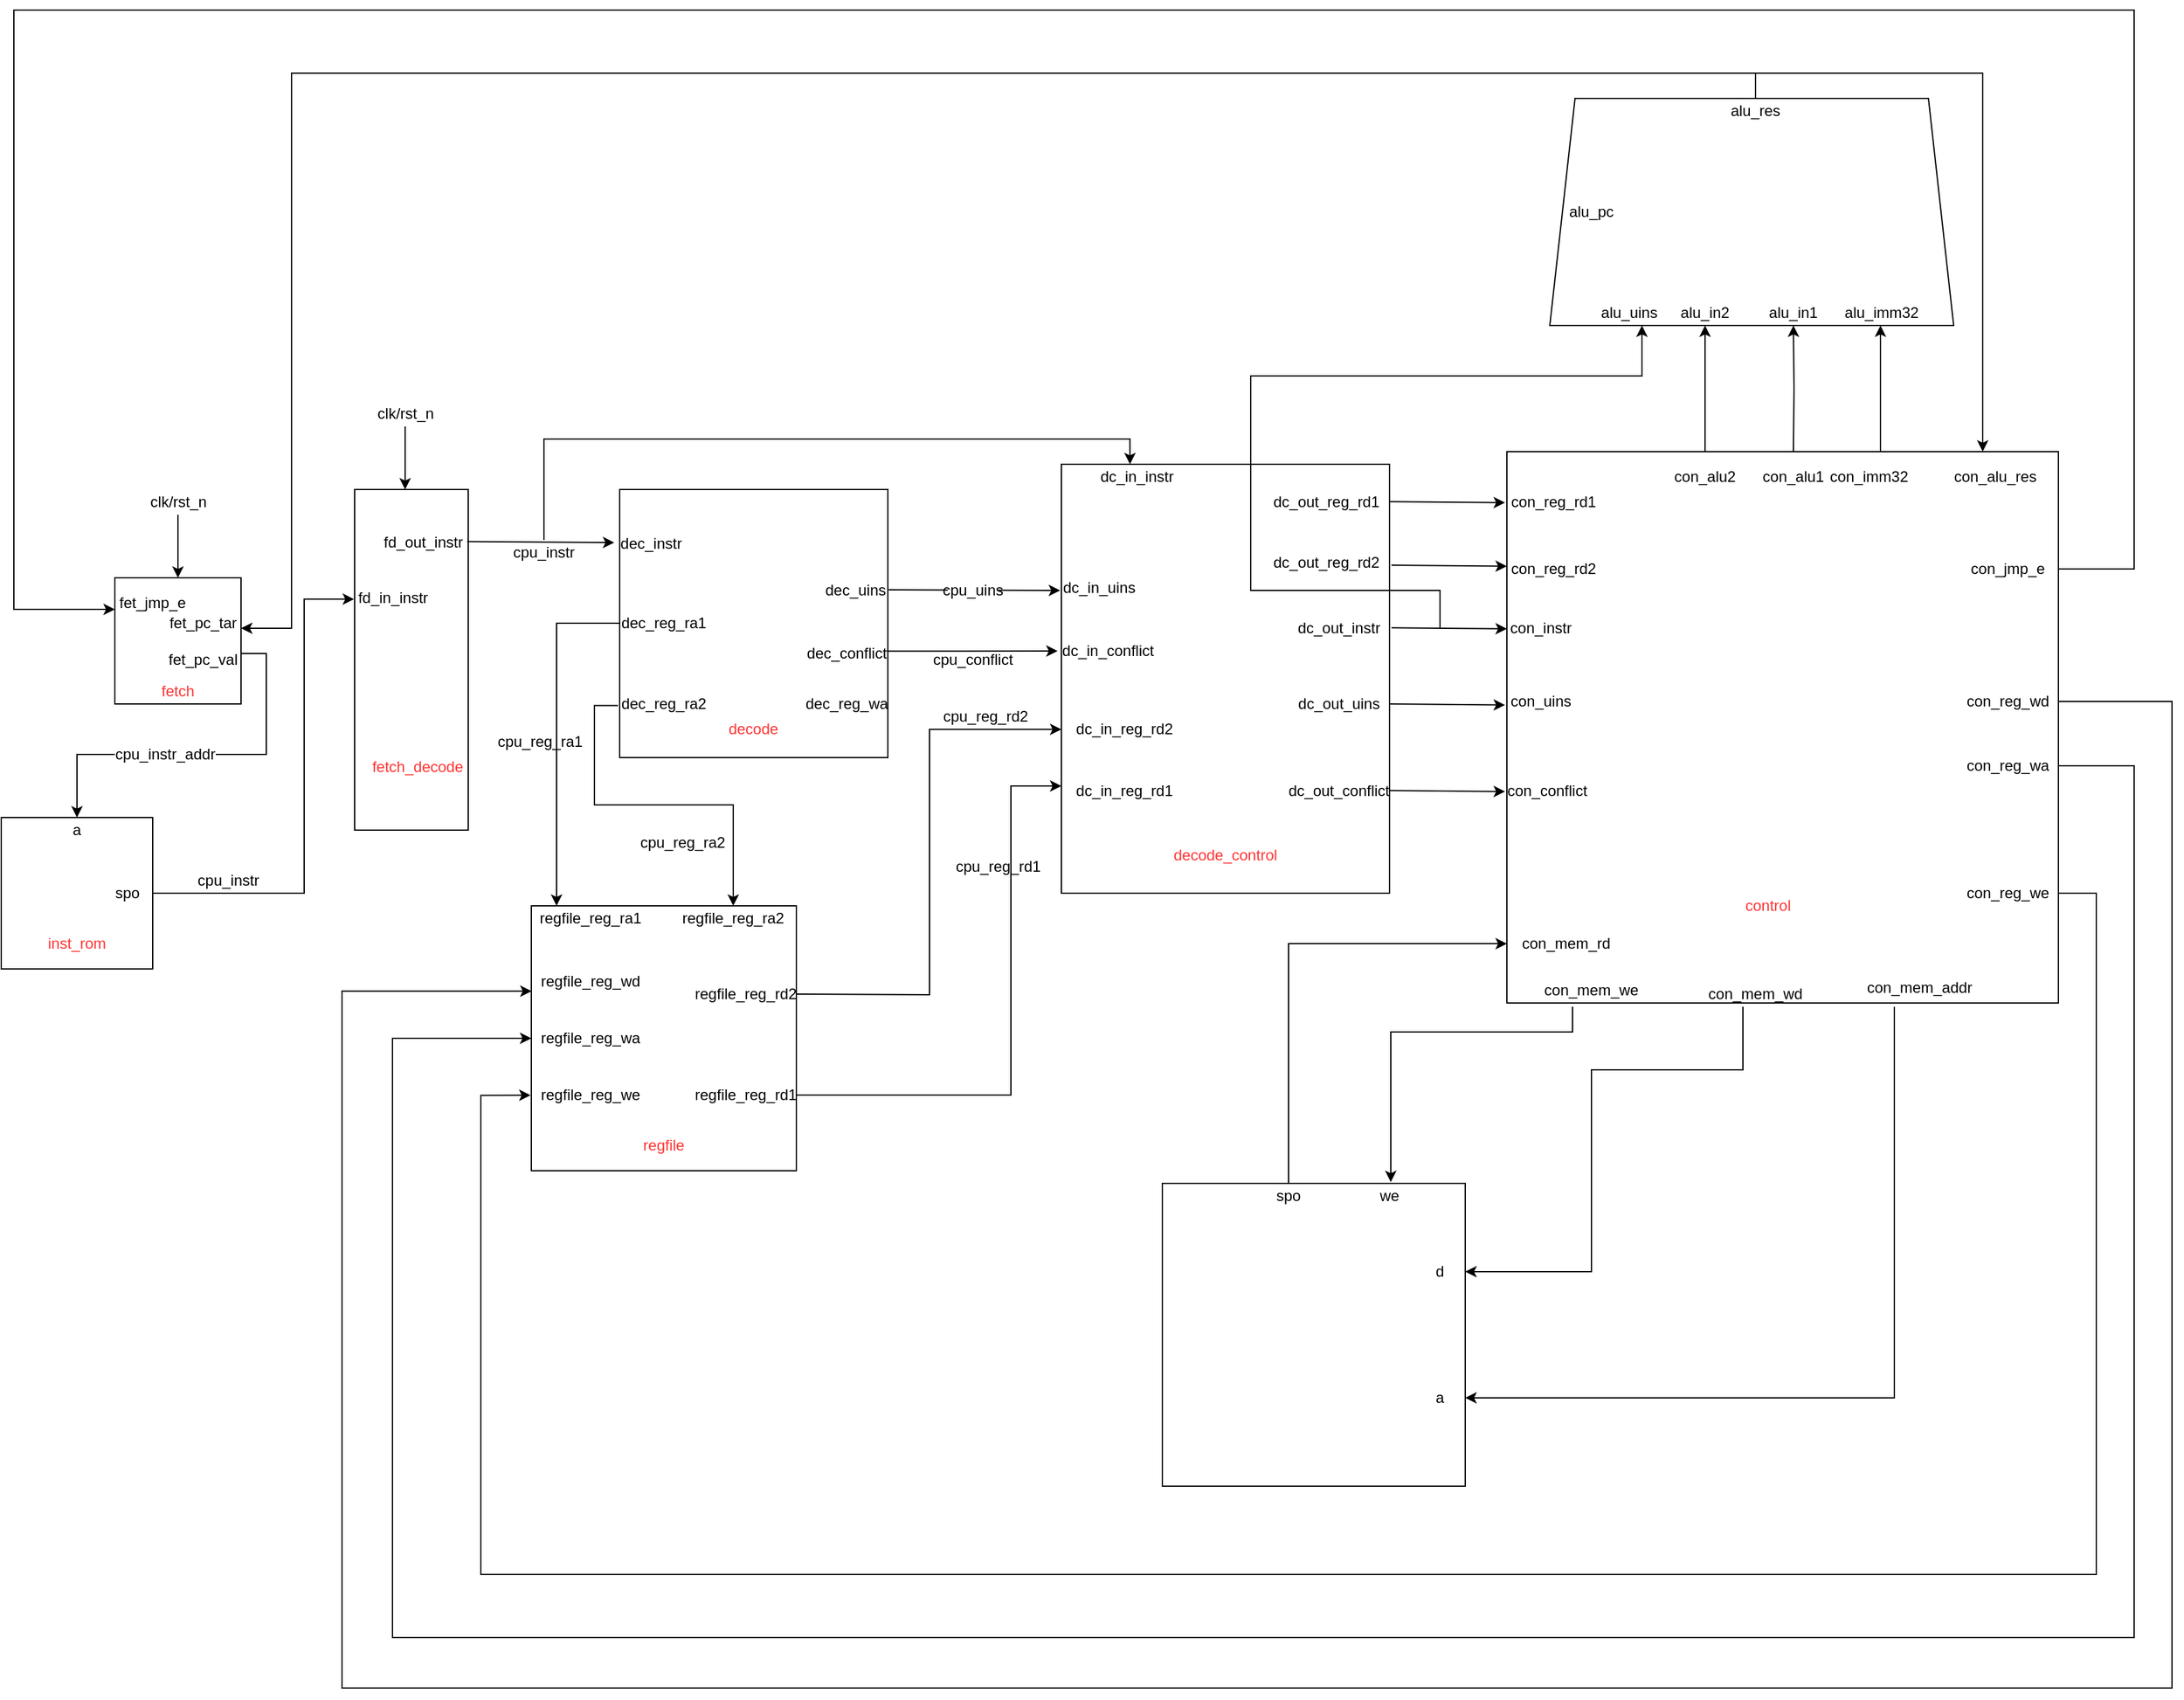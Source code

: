 <mxfile version="15.0.4" type="github">
  <diagram id="tooN1c1qDwqxYIr9J-vJ" name="Page-1">
    <mxGraphModel dx="1445" dy="1798" grid="1" gridSize="10" guides="1" tooltips="1" connect="1" arrows="1" fold="1" page="1" pageScale="1" pageWidth="827" pageHeight="1169" math="0" shadow="0">
      <root>
        <mxCell id="0" />
        <mxCell id="1" parent="0" />
        <mxCell id="MbVRnHVSaUQfbClzgoed-588" value="" style="shape=trapezoid;perimeter=trapezoidPerimeter;whiteSpace=wrap;html=1;fixedSize=1;fillColor=#FFFFFF;" vertex="1" parent="1">
          <mxGeometry x="1397" y="-300" width="320" height="180" as="geometry" />
        </mxCell>
        <mxCell id="MbVRnHVSaUQfbClzgoed-1" value="" style="whiteSpace=wrap;html=1;aspect=fixed;" vertex="1" parent="1">
          <mxGeometry x="260" y="80" width="100" height="100" as="geometry" />
        </mxCell>
        <mxCell id="MbVRnHVSaUQfbClzgoed-458" style="edgeStyle=orthogonalEdgeStyle;rounded=0;orthogonalLoop=1;jettySize=auto;html=1;entryX=0.5;entryY=0;entryDx=0;entryDy=0;" edge="1" parent="1" target="MbVRnHVSaUQfbClzgoed-446">
          <mxGeometry relative="1" as="geometry">
            <mxPoint x="360" y="140" as="sourcePoint" />
            <Array as="points">
              <mxPoint x="360" y="140" />
              <mxPoint x="380" y="140" />
              <mxPoint x="380" y="220" />
              <mxPoint x="230" y="220" />
            </Array>
          </mxGeometry>
        </mxCell>
        <mxCell id="MbVRnHVSaUQfbClzgoed-437" value="fet_pc_val" style="text;html=1;strokeColor=none;fillColor=none;align=center;verticalAlign=middle;whiteSpace=wrap;rounded=0;" vertex="1" parent="1">
          <mxGeometry x="310" y="135" width="40" height="20" as="geometry" />
        </mxCell>
        <mxCell id="MbVRnHVSaUQfbClzgoed-438" value="" style="endArrow=classic;html=1;entryX=0.5;entryY=0;entryDx=0;entryDy=0;" edge="1" parent="1" source="MbVRnHVSaUQfbClzgoed-439" target="MbVRnHVSaUQfbClzgoed-1">
          <mxGeometry width="50" height="50" relative="1" as="geometry">
            <mxPoint x="325" y="40" as="sourcePoint" />
            <mxPoint x="350" y="20" as="targetPoint" />
          </mxGeometry>
        </mxCell>
        <mxCell id="MbVRnHVSaUQfbClzgoed-439" value="clk/rst_n" style="text;html=1;align=center;verticalAlign=middle;resizable=0;points=[];autosize=1;strokeColor=none;" vertex="1" parent="1">
          <mxGeometry x="280" y="10" width="60" height="20" as="geometry" />
        </mxCell>
        <mxCell id="MbVRnHVSaUQfbClzgoed-440" value="&lt;font color=&quot;#ff3333&quot;&gt;fetch&lt;/font&gt;" style="text;html=1;strokeColor=none;fillColor=none;align=center;verticalAlign=middle;whiteSpace=wrap;rounded=0;" vertex="1" parent="1">
          <mxGeometry x="290" y="160" width="40" height="20" as="geometry" />
        </mxCell>
        <mxCell id="MbVRnHVSaUQfbClzgoed-442" value="" style="rounded=0;whiteSpace=wrap;html=1;" vertex="1" parent="1">
          <mxGeometry x="450" y="10" width="90" height="270" as="geometry" />
        </mxCell>
        <mxCell id="MbVRnHVSaUQfbClzgoed-443" value="&lt;span style=&quot;color: rgb(255 , 51 , 51)&quot;&gt;fetch_decode&lt;/span&gt;" style="text;html=1;strokeColor=none;fillColor=none;align=center;verticalAlign=middle;whiteSpace=wrap;rounded=0;" vertex="1" parent="1">
          <mxGeometry x="480" y="220" width="40" height="20" as="geometry" />
        </mxCell>
        <mxCell id="MbVRnHVSaUQfbClzgoed-444" value="fd_in_instr" style="text;html=1;strokeColor=none;fillColor=none;align=center;verticalAlign=middle;whiteSpace=wrap;rounded=0;" vertex="1" parent="1">
          <mxGeometry x="456" y="86" width="49" height="20" as="geometry" />
        </mxCell>
        <mxCell id="MbVRnHVSaUQfbClzgoed-446" value="" style="whiteSpace=wrap;html=1;aspect=fixed;" vertex="1" parent="1">
          <mxGeometry x="170" y="270" width="120" height="120" as="geometry" />
        </mxCell>
        <mxCell id="MbVRnHVSaUQfbClzgoed-448" value="&lt;span style=&quot;color: rgb(255 , 51 , 51)&quot;&gt;inst_rom&lt;/span&gt;" style="text;html=1;strokeColor=none;fillColor=none;align=center;verticalAlign=middle;whiteSpace=wrap;rounded=0;" vertex="1" parent="1">
          <mxGeometry x="210" y="360" width="40" height="20" as="geometry" />
        </mxCell>
        <mxCell id="MbVRnHVSaUQfbClzgoed-449" value="&lt;span style=&quot;background-color: rgb(255 , 255 , 255)&quot;&gt;cpu_instr&lt;/span&gt;" style="text;html=1;strokeColor=none;fillColor=none;align=center;verticalAlign=middle;whiteSpace=wrap;rounded=0;" vertex="1" parent="1">
          <mxGeometry x="330" y="310" width="40" height="20" as="geometry" />
        </mxCell>
        <mxCell id="MbVRnHVSaUQfbClzgoed-450" value="" style="endArrow=classic;html=1;entryX=0.5;entryY=0;entryDx=0;entryDy=0;" edge="1" parent="1" source="MbVRnHVSaUQfbClzgoed-451">
          <mxGeometry width="50" height="50" relative="1" as="geometry">
            <mxPoint x="505" y="-30" as="sourcePoint" />
            <mxPoint x="490" y="10" as="targetPoint" />
          </mxGeometry>
        </mxCell>
        <mxCell id="MbVRnHVSaUQfbClzgoed-451" value="clk/rst_n" style="text;html=1;align=center;verticalAlign=middle;resizable=0;points=[];autosize=1;strokeColor=none;" vertex="1" parent="1">
          <mxGeometry x="460" y="-60" width="60" height="20" as="geometry" />
        </mxCell>
        <mxCell id="MbVRnHVSaUQfbClzgoed-454" value="fd_out_instr" style="text;html=1;strokeColor=none;fillColor=none;align=center;verticalAlign=middle;whiteSpace=wrap;rounded=0;" vertex="1" parent="1">
          <mxGeometry x="489" y="40" width="31" height="23" as="geometry" />
        </mxCell>
        <mxCell id="MbVRnHVSaUQfbClzgoed-501" style="edgeStyle=orthogonalEdgeStyle;rounded=0;orthogonalLoop=1;jettySize=auto;html=1;exitX=1;exitY=0.5;exitDx=0;exitDy=0;entryX=-0.005;entryY=0.322;entryDx=0;entryDy=0;entryPerimeter=0;" edge="1" parent="1" source="MbVRnHVSaUQfbClzgoed-459" target="MbVRnHVSaUQfbClzgoed-442">
          <mxGeometry relative="1" as="geometry">
            <Array as="points">
              <mxPoint x="410" y="330" />
              <mxPoint x="410" y="97" />
            </Array>
          </mxGeometry>
        </mxCell>
        <mxCell id="MbVRnHVSaUQfbClzgoed-459" value="spo" style="text;html=1;strokeColor=none;fillColor=none;align=center;verticalAlign=middle;whiteSpace=wrap;rounded=0;" vertex="1" parent="1">
          <mxGeometry x="250" y="320" width="40" height="20" as="geometry" />
        </mxCell>
        <mxCell id="MbVRnHVSaUQfbClzgoed-460" value="a" style="text;html=1;strokeColor=none;fillColor=none;align=center;verticalAlign=middle;whiteSpace=wrap;rounded=0;" vertex="1" parent="1">
          <mxGeometry x="210" y="270" width="40" height="20" as="geometry" />
        </mxCell>
        <mxCell id="MbVRnHVSaUQfbClzgoed-461" value="&lt;span style=&quot;background-color: rgb(255 , 255 , 255)&quot;&gt;cpu_instr_addr&lt;/span&gt;" style="text;html=1;strokeColor=none;fillColor=none;align=center;verticalAlign=middle;whiteSpace=wrap;rounded=0;" vertex="1" parent="1">
          <mxGeometry x="280" y="210" width="40" height="20" as="geometry" />
        </mxCell>
        <mxCell id="MbVRnHVSaUQfbClzgoed-463" value="" style="whiteSpace=wrap;html=1;aspect=fixed;" vertex="1" parent="1">
          <mxGeometry x="660" y="10" width="212.5" height="212.5" as="geometry" />
        </mxCell>
        <mxCell id="MbVRnHVSaUQfbClzgoed-464" value="&lt;font color=&quot;#ff3333&quot;&gt;decode&lt;/font&gt;" style="text;html=1;strokeColor=none;fillColor=none;align=center;verticalAlign=middle;whiteSpace=wrap;rounded=0;" vertex="1" parent="1">
          <mxGeometry x="746.25" y="190" width="40" height="20" as="geometry" />
        </mxCell>
        <mxCell id="MbVRnHVSaUQfbClzgoed-465" value="dec_instr" style="text;html=1;strokeColor=none;fillColor=none;align=center;verticalAlign=middle;whiteSpace=wrap;rounded=0;" vertex="1" parent="1">
          <mxGeometry x="670" y="43" width="30" height="20" as="geometry" />
        </mxCell>
        <mxCell id="MbVRnHVSaUQfbClzgoed-466" value="dec_reg_wa" style="text;html=1;strokeColor=none;fillColor=none;align=center;verticalAlign=middle;whiteSpace=wrap;rounded=0;" vertex="1" parent="1">
          <mxGeometry x="820" y="170" width="40" height="20" as="geometry" />
        </mxCell>
        <mxCell id="MbVRnHVSaUQfbClzgoed-510" style="edgeStyle=orthogonalEdgeStyle;rounded=0;orthogonalLoop=1;jettySize=auto;html=1;" edge="1" parent="1">
          <mxGeometry relative="1" as="geometry">
            <mxPoint x="660" y="116" as="sourcePoint" />
            <mxPoint x="610" y="340" as="targetPoint" />
            <Array as="points">
              <mxPoint x="610" y="116" />
              <mxPoint x="610" y="340" />
            </Array>
          </mxGeometry>
        </mxCell>
        <mxCell id="MbVRnHVSaUQfbClzgoed-467" value="dec_reg_ra1" style="text;html=1;strokeColor=none;fillColor=none;align=center;verticalAlign=middle;whiteSpace=wrap;rounded=0;" vertex="1" parent="1">
          <mxGeometry x="675" y="106" width="40" height="20" as="geometry" />
        </mxCell>
        <mxCell id="MbVRnHVSaUQfbClzgoed-511" style="edgeStyle=orthogonalEdgeStyle;rounded=0;orthogonalLoop=1;jettySize=auto;html=1;entryX=0.5;entryY=0;entryDx=0;entryDy=0;exitX=-0.006;exitY=0.806;exitDx=0;exitDy=0;exitPerimeter=0;" edge="1" parent="1" source="MbVRnHVSaUQfbClzgoed-463" target="MbVRnHVSaUQfbClzgoed-481">
          <mxGeometry relative="1" as="geometry">
            <Array as="points">
              <mxPoint x="640" y="181" />
              <mxPoint x="640" y="260" />
              <mxPoint x="750" y="260" />
            </Array>
          </mxGeometry>
        </mxCell>
        <mxCell id="MbVRnHVSaUQfbClzgoed-468" value="dec_reg_ra2" style="text;html=1;strokeColor=none;fillColor=none;align=center;verticalAlign=middle;whiteSpace=wrap;rounded=0;" vertex="1" parent="1">
          <mxGeometry x="675" y="170" width="40" height="20" as="geometry" />
        </mxCell>
        <mxCell id="MbVRnHVSaUQfbClzgoed-555" style="edgeStyle=orthogonalEdgeStyle;rounded=0;orthogonalLoop=1;jettySize=auto;html=1;exitX=1.003;exitY=0.374;exitDx=0;exitDy=0;exitPerimeter=0;" edge="1" parent="1" source="MbVRnHVSaUQfbClzgoed-463">
          <mxGeometry relative="1" as="geometry">
            <mxPoint x="880" y="90" as="sourcePoint" />
            <mxPoint x="1009" y="90" as="targetPoint" />
            <Array as="points">
              <mxPoint x="1009" y="90" />
            </Array>
          </mxGeometry>
        </mxCell>
        <mxCell id="MbVRnHVSaUQfbClzgoed-470" value="dec_uins" style="text;html=1;strokeColor=none;fillColor=none;align=center;verticalAlign=middle;whiteSpace=wrap;rounded=0;" vertex="1" parent="1">
          <mxGeometry x="827" y="80" width="40" height="20" as="geometry" />
        </mxCell>
        <mxCell id="MbVRnHVSaUQfbClzgoed-556" style="edgeStyle=orthogonalEdgeStyle;rounded=0;orthogonalLoop=1;jettySize=auto;html=1;exitX=0.996;exitY=0.603;exitDx=0;exitDy=0;exitPerimeter=0;" edge="1" parent="1" source="MbVRnHVSaUQfbClzgoed-463">
          <mxGeometry relative="1" as="geometry">
            <mxPoint x="880" y="140" as="sourcePoint" />
            <mxPoint x="1007" y="138" as="targetPoint" />
            <Array as="points">
              <mxPoint x="1007" y="138" />
            </Array>
          </mxGeometry>
        </mxCell>
        <mxCell id="MbVRnHVSaUQfbClzgoed-472" value="dec_conflict" style="text;html=1;strokeColor=none;fillColor=none;align=center;verticalAlign=middle;whiteSpace=wrap;rounded=0;" vertex="1" parent="1">
          <mxGeometry x="820" y="130" width="40" height="20" as="geometry" />
        </mxCell>
        <mxCell id="MbVRnHVSaUQfbClzgoed-473" value="" style="rounded=0;whiteSpace=wrap;html=1;" vertex="1" parent="1">
          <mxGeometry x="1010" y="-10" width="260" height="340" as="geometry" />
        </mxCell>
        <mxCell id="MbVRnHVSaUQfbClzgoed-474" value="" style="whiteSpace=wrap;html=1;aspect=fixed;" vertex="1" parent="1">
          <mxGeometry x="1363" y="-20" width="437" height="437" as="geometry" />
        </mxCell>
        <mxCell id="MbVRnHVSaUQfbClzgoed-476" value="" style="whiteSpace=wrap;html=1;aspect=fixed;" vertex="1" parent="1">
          <mxGeometry x="590" y="340" width="210" height="210" as="geometry" />
        </mxCell>
        <mxCell id="MbVRnHVSaUQfbClzgoed-479" value="&lt;font color=&quot;#ff3333&quot;&gt;regfile&lt;/font&gt;" style="text;html=1;strokeColor=none;fillColor=none;align=center;verticalAlign=middle;whiteSpace=wrap;rounded=0;" vertex="1" parent="1">
          <mxGeometry x="675" y="520" width="40" height="20" as="geometry" />
        </mxCell>
        <mxCell id="MbVRnHVSaUQfbClzgoed-480" value="regfile_reg_ra1" style="text;html=1;strokeColor=none;fillColor=none;align=center;verticalAlign=middle;whiteSpace=wrap;rounded=0;" vertex="1" parent="1">
          <mxGeometry x="617" y="340" width="40" height="20" as="geometry" />
        </mxCell>
        <mxCell id="MbVRnHVSaUQfbClzgoed-481" value="regfile_reg_ra2" style="text;html=1;strokeColor=none;fillColor=none;align=center;verticalAlign=middle;whiteSpace=wrap;rounded=0;" vertex="1" parent="1">
          <mxGeometry x="730" y="340" width="40" height="20" as="geometry" />
        </mxCell>
        <mxCell id="MbVRnHVSaUQfbClzgoed-482" value="regfile_reg_we" style="text;html=1;strokeColor=none;fillColor=none;align=center;verticalAlign=middle;whiteSpace=wrap;rounded=0;" vertex="1" parent="1">
          <mxGeometry x="617" y="480" width="40" height="20" as="geometry" />
        </mxCell>
        <mxCell id="MbVRnHVSaUQfbClzgoed-483" value="regfile_reg_wd" style="text;html=1;strokeColor=none;fillColor=none;align=center;verticalAlign=middle;whiteSpace=wrap;rounded=0;" vertex="1" parent="1">
          <mxGeometry x="617" y="390" width="40" height="20" as="geometry" />
        </mxCell>
        <mxCell id="MbVRnHVSaUQfbClzgoed-613" style="edgeStyle=orthogonalEdgeStyle;rounded=0;orthogonalLoop=1;jettySize=auto;html=1;entryX=0;entryY=0.75;entryDx=0;entryDy=0;" edge="1" parent="1" target="MbVRnHVSaUQfbClzgoed-473">
          <mxGeometry relative="1" as="geometry">
            <mxPoint x="800" y="490" as="sourcePoint" />
            <Array as="points">
              <mxPoint x="970" y="490" />
              <mxPoint x="970" y="245" />
            </Array>
          </mxGeometry>
        </mxCell>
        <mxCell id="MbVRnHVSaUQfbClzgoed-484" value="regfile_reg_rd1" style="text;html=1;strokeColor=none;fillColor=none;align=center;verticalAlign=middle;whiteSpace=wrap;rounded=0;" vertex="1" parent="1">
          <mxGeometry x="740" y="480" width="40" height="20" as="geometry" />
        </mxCell>
        <mxCell id="MbVRnHVSaUQfbClzgoed-612" style="edgeStyle=orthogonalEdgeStyle;rounded=0;orthogonalLoop=1;jettySize=auto;html=1;entryX=0;entryY=0.618;entryDx=0;entryDy=0;entryPerimeter=0;" edge="1" parent="1" target="MbVRnHVSaUQfbClzgoed-473">
          <mxGeometry relative="1" as="geometry">
            <mxPoint x="800" y="410" as="sourcePoint" />
          </mxGeometry>
        </mxCell>
        <mxCell id="MbVRnHVSaUQfbClzgoed-485" value="regfile_reg_rd2" style="text;html=1;strokeColor=none;fillColor=none;align=center;verticalAlign=middle;whiteSpace=wrap;rounded=0;" vertex="1" parent="1">
          <mxGeometry x="740" y="400" width="40" height="20" as="geometry" />
        </mxCell>
        <mxCell id="MbVRnHVSaUQfbClzgoed-486" value="regfile_reg_wa" style="text;html=1;strokeColor=none;fillColor=none;align=center;verticalAlign=middle;whiteSpace=wrap;rounded=0;" vertex="1" parent="1">
          <mxGeometry x="617" y="435" width="40" height="20" as="geometry" />
        </mxCell>
        <mxCell id="MbVRnHVSaUQfbClzgoed-498" value="" style="endArrow=classic;html=1;exitX=0.991;exitY=0.153;exitDx=0;exitDy=0;exitPerimeter=0;entryX=-0.02;entryY=0.198;entryDx=0;entryDy=0;entryPerimeter=0;" edge="1" parent="1" source="MbVRnHVSaUQfbClzgoed-442" target="MbVRnHVSaUQfbClzgoed-463">
          <mxGeometry width="50" height="50" relative="1" as="geometry">
            <mxPoint x="640" y="130" as="sourcePoint" />
            <mxPoint x="690" y="80" as="targetPoint" />
          </mxGeometry>
        </mxCell>
        <mxCell id="MbVRnHVSaUQfbClzgoed-557" style="edgeStyle=orthogonalEdgeStyle;rounded=0;orthogonalLoop=1;jettySize=auto;html=1;entryX=0.209;entryY=0;entryDx=0;entryDy=0;entryPerimeter=0;" edge="1" parent="1" source="MbVRnHVSaUQfbClzgoed-499" target="MbVRnHVSaUQfbClzgoed-473">
          <mxGeometry relative="1" as="geometry">
            <Array as="points">
              <mxPoint x="600" y="-30" />
              <mxPoint x="1064" y="-30" />
            </Array>
          </mxGeometry>
        </mxCell>
        <mxCell id="MbVRnHVSaUQfbClzgoed-499" value="&lt;span style=&quot;background-color: rgb(255 , 255 , 255)&quot;&gt;cpu_instr&lt;/span&gt;" style="text;html=1;strokeColor=none;fillColor=none;align=center;verticalAlign=middle;whiteSpace=wrap;rounded=0;" vertex="1" parent="1">
          <mxGeometry x="580" y="50" width="40" height="20" as="geometry" />
        </mxCell>
        <mxCell id="MbVRnHVSaUQfbClzgoed-517" value="&lt;font color=&quot;#ff3333&quot;&gt;decode_control&lt;/font&gt;" style="text;html=1;strokeColor=none;fillColor=none;align=center;verticalAlign=middle;whiteSpace=wrap;rounded=0;" vertex="1" parent="1">
          <mxGeometry x="1120" y="290" width="40" height="20" as="geometry" />
        </mxCell>
        <mxCell id="MbVRnHVSaUQfbClzgoed-518" value="&lt;font color=&quot;#ff3333&quot;&gt;control&lt;/font&gt;" style="text;html=1;strokeColor=none;fillColor=none;align=center;verticalAlign=middle;whiteSpace=wrap;rounded=0;" vertex="1" parent="1">
          <mxGeometry x="1550" y="330" width="40" height="20" as="geometry" />
        </mxCell>
        <mxCell id="MbVRnHVSaUQfbClzgoed-519" value="dc_in_instr" style="text;html=1;strokeColor=none;fillColor=none;align=center;verticalAlign=middle;whiteSpace=wrap;rounded=0;" vertex="1" parent="1">
          <mxGeometry x="1050" y="-10" width="40" height="20" as="geometry" />
        </mxCell>
        <mxCell id="MbVRnHVSaUQfbClzgoed-598" style="edgeStyle=orthogonalEdgeStyle;rounded=0;orthogonalLoop=1;jettySize=auto;html=1;entryX=0.75;entryY=1;entryDx=0;entryDy=0;" edge="1" parent="1" target="MbVRnHVSaUQfbClzgoed-551">
          <mxGeometry relative="1" as="geometry">
            <mxPoint x="1310" y="120" as="sourcePoint" />
            <Array as="points">
              <mxPoint x="1310" y="90" />
              <mxPoint x="1160" y="90" />
              <mxPoint x="1160" y="-80" />
              <mxPoint x="1470" y="-80" />
            </Array>
          </mxGeometry>
        </mxCell>
        <mxCell id="MbVRnHVSaUQfbClzgoed-520" value="dc_out_instr" style="text;html=1;strokeColor=none;fillColor=none;align=center;verticalAlign=middle;whiteSpace=wrap;rounded=0;" vertex="1" parent="1">
          <mxGeometry x="1210" y="110" width="40" height="20" as="geometry" />
        </mxCell>
        <mxCell id="MbVRnHVSaUQfbClzgoed-521" value="dc_in_uins" style="text;html=1;strokeColor=none;fillColor=none;align=center;verticalAlign=middle;whiteSpace=wrap;rounded=0;" vertex="1" parent="1">
          <mxGeometry x="1020" y="78" width="40" height="20" as="geometry" />
        </mxCell>
        <mxCell id="MbVRnHVSaUQfbClzgoed-522" value="dc_out_uins" style="text;html=1;strokeColor=none;fillColor=none;align=center;verticalAlign=middle;whiteSpace=wrap;rounded=0;" vertex="1" parent="1">
          <mxGeometry x="1210" y="170" width="40" height="20" as="geometry" />
        </mxCell>
        <mxCell id="MbVRnHVSaUQfbClzgoed-523" value="dc_in_conflict" style="text;html=1;strokeColor=none;fillColor=none;align=center;verticalAlign=middle;whiteSpace=wrap;rounded=0;" vertex="1" parent="1">
          <mxGeometry x="1027" y="128.25" width="40" height="20" as="geometry" />
        </mxCell>
        <mxCell id="MbVRnHVSaUQfbClzgoed-524" value="dc_out_conflict" style="text;html=1;strokeColor=none;fillColor=none;align=center;verticalAlign=middle;whiteSpace=wrap;rounded=0;" vertex="1" parent="1">
          <mxGeometry x="1210" y="239" width="40" height="20" as="geometry" />
        </mxCell>
        <mxCell id="MbVRnHVSaUQfbClzgoed-526" value="dc_in_reg_rd1" style="text;html=1;strokeColor=none;fillColor=none;align=center;verticalAlign=middle;whiteSpace=wrap;rounded=0;" vertex="1" parent="1">
          <mxGeometry x="1040" y="239" width="40" height="20" as="geometry" />
        </mxCell>
        <mxCell id="MbVRnHVSaUQfbClzgoed-527" value="dc_in_reg_rd2" style="text;html=1;strokeColor=none;fillColor=none;align=center;verticalAlign=middle;whiteSpace=wrap;rounded=0;" vertex="1" parent="1">
          <mxGeometry x="1040" y="190" width="40" height="20" as="geometry" />
        </mxCell>
        <mxCell id="MbVRnHVSaUQfbClzgoed-528" value="dc_out_reg_rd1" style="text;html=1;strokeColor=none;fillColor=none;align=center;verticalAlign=middle;whiteSpace=wrap;rounded=0;" vertex="1" parent="1">
          <mxGeometry x="1200" y="10" width="40" height="20" as="geometry" />
        </mxCell>
        <mxCell id="MbVRnHVSaUQfbClzgoed-529" value="dc_out_reg_rd2" style="text;html=1;strokeColor=none;fillColor=none;align=center;verticalAlign=middle;whiteSpace=wrap;rounded=0;" vertex="1" parent="1">
          <mxGeometry x="1200" y="58" width="40" height="20" as="geometry" />
        </mxCell>
        <mxCell id="MbVRnHVSaUQfbClzgoed-530" value="con_instr" style="text;html=1;strokeColor=none;fillColor=none;align=center;verticalAlign=middle;whiteSpace=wrap;rounded=0;" vertex="1" parent="1">
          <mxGeometry x="1370" y="110" width="40" height="20" as="geometry" />
        </mxCell>
        <mxCell id="MbVRnHVSaUQfbClzgoed-531" value="con_uins" style="text;html=1;strokeColor=none;fillColor=none;align=center;verticalAlign=middle;whiteSpace=wrap;rounded=0;" vertex="1" parent="1">
          <mxGeometry x="1370" y="168.25" width="40" height="20" as="geometry" />
        </mxCell>
        <mxCell id="MbVRnHVSaUQfbClzgoed-532" value="con_reg_rd1" style="text;html=1;strokeColor=none;fillColor=none;align=center;verticalAlign=middle;whiteSpace=wrap;rounded=0;" vertex="1" parent="1">
          <mxGeometry x="1380" y="10" width="40" height="20" as="geometry" />
        </mxCell>
        <mxCell id="MbVRnHVSaUQfbClzgoed-533" value="con_reg_rd2" style="text;html=1;strokeColor=none;fillColor=none;align=center;verticalAlign=middle;whiteSpace=wrap;rounded=0;" vertex="1" parent="1">
          <mxGeometry x="1380" y="63" width="40" height="20" as="geometry" />
        </mxCell>
        <mxCell id="MbVRnHVSaUQfbClzgoed-534" value="con_conflict" style="text;html=1;strokeColor=none;fillColor=none;align=center;verticalAlign=middle;whiteSpace=wrap;rounded=0;" vertex="1" parent="1">
          <mxGeometry x="1375" y="239" width="40" height="20" as="geometry" />
        </mxCell>
        <mxCell id="MbVRnHVSaUQfbClzgoed-535" value="con_mem_rd" style="text;html=1;strokeColor=none;fillColor=none;align=center;verticalAlign=middle;whiteSpace=wrap;rounded=0;" vertex="1" parent="1">
          <mxGeometry x="1390" y="360" width="40" height="20" as="geometry" />
        </mxCell>
        <mxCell id="MbVRnHVSaUQfbClzgoed-536" value="con_alu_res" style="text;html=1;strokeColor=none;fillColor=none;align=center;verticalAlign=middle;whiteSpace=wrap;rounded=0;" vertex="1" parent="1">
          <mxGeometry x="1730" y="-10" width="40" height="20" as="geometry" />
        </mxCell>
        <mxCell id="MbVRnHVSaUQfbClzgoed-605" style="edgeStyle=orthogonalEdgeStyle;rounded=0;orthogonalLoop=1;jettySize=auto;html=1;entryX=1;entryY=0.5;entryDx=0;entryDy=0;exitX=0;exitY=1;exitDx=0;exitDy=0;" edge="1" parent="1" source="MbVRnHVSaUQfbClzgoed-537" target="MbVRnHVSaUQfbClzgoed-572">
          <mxGeometry relative="1" as="geometry">
            <Array as="points">
              <mxPoint x="1670" y="730" />
            </Array>
          </mxGeometry>
        </mxCell>
        <mxCell id="MbVRnHVSaUQfbClzgoed-537" value="con_mem_addr" style="text;html=1;strokeColor=none;fillColor=none;align=center;verticalAlign=middle;whiteSpace=wrap;rounded=0;" vertex="1" parent="1">
          <mxGeometry x="1670" y="390" width="40" height="30" as="geometry" />
        </mxCell>
        <mxCell id="MbVRnHVSaUQfbClzgoed-599" style="edgeStyle=orthogonalEdgeStyle;rounded=0;orthogonalLoop=1;jettySize=auto;html=1;" edge="1" parent="1">
          <mxGeometry relative="1" as="geometry">
            <mxPoint x="1415" y="420" as="sourcePoint" />
            <mxPoint x="1271" y="559" as="targetPoint" />
            <Array as="points">
              <mxPoint x="1415" y="440" />
              <mxPoint x="1271" y="440" />
            </Array>
          </mxGeometry>
        </mxCell>
        <mxCell id="MbVRnHVSaUQfbClzgoed-538" value="con_mem_we" style="text;html=1;strokeColor=none;fillColor=none;align=center;verticalAlign=middle;whiteSpace=wrap;rounded=0;" vertex="1" parent="1">
          <mxGeometry x="1410" y="397" width="40" height="20" as="geometry" />
        </mxCell>
        <mxCell id="MbVRnHVSaUQfbClzgoed-618" style="edgeStyle=orthogonalEdgeStyle;rounded=0;orthogonalLoop=1;jettySize=auto;html=1;entryX=-0.003;entryY=0.715;entryDx=0;entryDy=0;entryPerimeter=0;" edge="1" parent="1" target="MbVRnHVSaUQfbClzgoed-476">
          <mxGeometry relative="1" as="geometry">
            <mxPoint x="1800" y="330" as="sourcePoint" />
            <Array as="points">
              <mxPoint x="1830" y="330" />
              <mxPoint x="1830" y="870" />
              <mxPoint x="550" y="870" />
              <mxPoint x="550" y="490" />
            </Array>
          </mxGeometry>
        </mxCell>
        <mxCell id="MbVRnHVSaUQfbClzgoed-540" value="con_reg_we" style="text;html=1;strokeColor=none;fillColor=none;align=center;verticalAlign=middle;whiteSpace=wrap;rounded=0;" vertex="1" parent="1">
          <mxGeometry x="1740" y="320" width="40" height="20" as="geometry" />
        </mxCell>
        <mxCell id="MbVRnHVSaUQfbClzgoed-616" style="edgeStyle=orthogonalEdgeStyle;rounded=0;orthogonalLoop=1;jettySize=auto;html=1;entryX=0.001;entryY=0.322;entryDx=0;entryDy=0;entryPerimeter=0;" edge="1" parent="1" target="MbVRnHVSaUQfbClzgoed-476">
          <mxGeometry relative="1" as="geometry">
            <mxPoint x="1800" y="178" as="sourcePoint" />
            <Array as="points">
              <mxPoint x="1890" y="178" />
              <mxPoint x="1890" y="960" />
              <mxPoint x="440" y="960" />
              <mxPoint x="440" y="408" />
            </Array>
          </mxGeometry>
        </mxCell>
        <mxCell id="MbVRnHVSaUQfbClzgoed-541" value="con_reg_wd" style="text;html=1;strokeColor=none;fillColor=none;align=center;verticalAlign=middle;whiteSpace=wrap;rounded=0;" vertex="1" parent="1">
          <mxGeometry x="1740" y="168.25" width="40" height="20" as="geometry" />
        </mxCell>
        <mxCell id="MbVRnHVSaUQfbClzgoed-617" style="edgeStyle=orthogonalEdgeStyle;rounded=0;orthogonalLoop=1;jettySize=auto;html=1;entryX=0;entryY=0.5;entryDx=0;entryDy=0;" edge="1" parent="1" target="MbVRnHVSaUQfbClzgoed-476">
          <mxGeometry relative="1" as="geometry">
            <mxPoint x="1800" y="229" as="sourcePoint" />
            <Array as="points">
              <mxPoint x="1860" y="229" />
              <mxPoint x="1860" y="920" />
              <mxPoint x="480" y="920" />
              <mxPoint x="480" y="445" />
            </Array>
          </mxGeometry>
        </mxCell>
        <mxCell id="MbVRnHVSaUQfbClzgoed-542" value="con_reg_wa" style="text;html=1;strokeColor=none;fillColor=none;align=center;verticalAlign=middle;whiteSpace=wrap;rounded=0;" vertex="1" parent="1">
          <mxGeometry x="1740" y="219" width="40" height="20" as="geometry" />
        </mxCell>
        <mxCell id="MbVRnHVSaUQfbClzgoed-607" style="edgeStyle=orthogonalEdgeStyle;rounded=0;orthogonalLoop=1;jettySize=auto;html=1;entryX=0;entryY=0.25;entryDx=0;entryDy=0;" edge="1" parent="1" target="MbVRnHVSaUQfbClzgoed-1">
          <mxGeometry relative="1" as="geometry">
            <mxPoint x="1800" y="73" as="sourcePoint" />
            <Array as="points">
              <mxPoint x="1860" y="73" />
              <mxPoint x="1860" y="-370" />
              <mxPoint x="180" y="-370" />
              <mxPoint x="180" y="105" />
            </Array>
          </mxGeometry>
        </mxCell>
        <mxCell id="MbVRnHVSaUQfbClzgoed-543" value="con_jmp_e" style="text;html=1;strokeColor=none;fillColor=none;align=center;verticalAlign=middle;whiteSpace=wrap;rounded=0;" vertex="1" parent="1">
          <mxGeometry x="1740" y="63" width="40" height="20" as="geometry" />
        </mxCell>
        <mxCell id="MbVRnHVSaUQfbClzgoed-590" style="edgeStyle=orthogonalEdgeStyle;rounded=0;orthogonalLoop=1;jettySize=auto;html=1;entryX=0.5;entryY=1;entryDx=0;entryDy=0;" edge="1" parent="1" target="MbVRnHVSaUQfbClzgoed-549">
          <mxGeometry relative="1" as="geometry">
            <mxPoint x="1590" y="-20" as="sourcePoint" />
          </mxGeometry>
        </mxCell>
        <mxCell id="MbVRnHVSaUQfbClzgoed-544" value="con_alu1" style="text;html=1;strokeColor=none;fillColor=none;align=center;verticalAlign=middle;whiteSpace=wrap;rounded=0;" vertex="1" parent="1">
          <mxGeometry x="1570" y="-10" width="40" height="20" as="geometry" />
        </mxCell>
        <mxCell id="MbVRnHVSaUQfbClzgoed-545" value="con_alu2" style="text;html=1;strokeColor=none;fillColor=none;align=center;verticalAlign=middle;whiteSpace=wrap;rounded=0;" vertex="1" parent="1">
          <mxGeometry x="1500" y="-10" width="40" height="20" as="geometry" />
        </mxCell>
        <mxCell id="MbVRnHVSaUQfbClzgoed-589" style="edgeStyle=orthogonalEdgeStyle;rounded=0;orthogonalLoop=1;jettySize=auto;html=1;entryX=0.25;entryY=1;entryDx=0;entryDy=0;" edge="1" parent="1">
          <mxGeometry relative="1" as="geometry">
            <mxPoint x="1659" y="-20" as="sourcePoint" />
            <mxPoint x="1659" y="-120" as="targetPoint" />
          </mxGeometry>
        </mxCell>
        <mxCell id="MbVRnHVSaUQfbClzgoed-546" value="con_imm32" style="text;html=1;strokeColor=none;fillColor=none;align=center;verticalAlign=middle;whiteSpace=wrap;rounded=0;" vertex="1" parent="1">
          <mxGeometry x="1630" y="-10" width="40" height="20" as="geometry" />
        </mxCell>
        <mxCell id="MbVRnHVSaUQfbClzgoed-547" value="alu_imm32" style="text;html=1;strokeColor=none;fillColor=none;align=center;verticalAlign=middle;whiteSpace=wrap;rounded=0;" vertex="1" parent="1">
          <mxGeometry x="1640" y="-140" width="40" height="20" as="geometry" />
        </mxCell>
        <mxCell id="MbVRnHVSaUQfbClzgoed-548" value="alu_pc" style="text;html=1;strokeColor=none;fillColor=none;align=center;verticalAlign=middle;whiteSpace=wrap;rounded=0;" vertex="1" parent="1">
          <mxGeometry x="1410" y="-220" width="40" height="20" as="geometry" />
        </mxCell>
        <mxCell id="MbVRnHVSaUQfbClzgoed-549" value="alu_in1" style="text;html=1;strokeColor=none;fillColor=none;align=center;verticalAlign=middle;whiteSpace=wrap;rounded=0;" vertex="1" parent="1">
          <mxGeometry x="1570" y="-140" width="40" height="20" as="geometry" />
        </mxCell>
        <mxCell id="MbVRnHVSaUQfbClzgoed-550" value="alu_in2" style="text;html=1;strokeColor=none;fillColor=none;align=center;verticalAlign=middle;whiteSpace=wrap;rounded=0;" vertex="1" parent="1">
          <mxGeometry x="1500" y="-140" width="40" height="20" as="geometry" />
        </mxCell>
        <mxCell id="MbVRnHVSaUQfbClzgoed-551" value="alu_uins" style="text;html=1;strokeColor=none;fillColor=none;align=center;verticalAlign=middle;whiteSpace=wrap;rounded=0;" vertex="1" parent="1">
          <mxGeometry x="1440" y="-140" width="40" height="20" as="geometry" />
        </mxCell>
        <mxCell id="MbVRnHVSaUQfbClzgoed-606" style="edgeStyle=orthogonalEdgeStyle;rounded=0;orthogonalLoop=1;jettySize=auto;html=1;" edge="1" parent="1" source="MbVRnHVSaUQfbClzgoed-552">
          <mxGeometry relative="1" as="geometry">
            <mxPoint x="1740" y="-20" as="targetPoint" />
            <Array as="points">
              <mxPoint x="1560" y="-320" />
              <mxPoint x="1740" y="-320" />
            </Array>
          </mxGeometry>
        </mxCell>
        <mxCell id="MbVRnHVSaUQfbClzgoed-609" style="edgeStyle=orthogonalEdgeStyle;rounded=0;orthogonalLoop=1;jettySize=auto;html=1;" edge="1" parent="1" source="MbVRnHVSaUQfbClzgoed-552">
          <mxGeometry relative="1" as="geometry">
            <mxPoint x="360" y="120" as="targetPoint" />
            <Array as="points">
              <mxPoint x="1560" y="-320" />
              <mxPoint x="400" y="-320" />
              <mxPoint x="400" y="120" />
              <mxPoint x="360" y="120" />
            </Array>
          </mxGeometry>
        </mxCell>
        <mxCell id="MbVRnHVSaUQfbClzgoed-552" value="alu_res" style="text;html=1;strokeColor=none;fillColor=none;align=center;verticalAlign=middle;whiteSpace=wrap;rounded=0;" vertex="1" parent="1">
          <mxGeometry x="1540" y="-300" width="40" height="20" as="geometry" />
        </mxCell>
        <mxCell id="MbVRnHVSaUQfbClzgoed-553" value="cpu_reg_ra1" style="text;html=1;strokeColor=none;fillColor=none;align=center;verticalAlign=middle;whiteSpace=wrap;rounded=0;" vertex="1" parent="1">
          <mxGeometry x="577" y="200" width="40" height="20" as="geometry" />
        </mxCell>
        <mxCell id="MbVRnHVSaUQfbClzgoed-554" value="cpu_reg_ra2" style="text;html=1;strokeColor=none;fillColor=none;align=center;verticalAlign=middle;whiteSpace=wrap;rounded=0;" vertex="1" parent="1">
          <mxGeometry x="690" y="280" width="40" height="20" as="geometry" />
        </mxCell>
        <mxCell id="MbVRnHVSaUQfbClzgoed-604" style="edgeStyle=orthogonalEdgeStyle;rounded=0;orthogonalLoop=1;jettySize=auto;html=1;entryX=1;entryY=0.5;entryDx=0;entryDy=0;" edge="1" parent="1" target="MbVRnHVSaUQfbClzgoed-573">
          <mxGeometry relative="1" as="geometry">
            <mxPoint x="1550" y="420" as="sourcePoint" />
            <Array as="points">
              <mxPoint x="1550" y="470" />
              <mxPoint x="1430" y="470" />
              <mxPoint x="1430" y="630" />
            </Array>
          </mxGeometry>
        </mxCell>
        <mxCell id="MbVRnHVSaUQfbClzgoed-561" value="con_mem_wd" style="text;html=1;strokeColor=none;fillColor=none;align=center;verticalAlign=middle;whiteSpace=wrap;rounded=0;" vertex="1" parent="1">
          <mxGeometry x="1540" y="400" width="40" height="20" as="geometry" />
        </mxCell>
        <mxCell id="MbVRnHVSaUQfbClzgoed-566" value="cpu_uins" style="text;html=1;strokeColor=none;fillColor=#FFFFFF;align=center;verticalAlign=middle;whiteSpace=wrap;rounded=0;" vertex="1" parent="1">
          <mxGeometry x="920" y="80" width="40" height="20" as="geometry" />
        </mxCell>
        <mxCell id="MbVRnHVSaUQfbClzgoed-567" value="cpu_conflict" style="text;html=1;strokeColor=none;fillColor=none;align=center;verticalAlign=middle;whiteSpace=wrap;rounded=0;" vertex="1" parent="1">
          <mxGeometry x="920" y="135" width="40" height="20" as="geometry" />
        </mxCell>
        <mxCell id="MbVRnHVSaUQfbClzgoed-568" value="cpu_reg_rd2" style="text;html=1;strokeColor=none;fillColor=none;align=center;verticalAlign=middle;whiteSpace=wrap;rounded=0;" vertex="1" parent="1">
          <mxGeometry x="930" y="180" width="40" height="20" as="geometry" />
        </mxCell>
        <mxCell id="MbVRnHVSaUQfbClzgoed-569" value="cpu_reg_rd1" style="text;html=1;strokeColor=none;fillColor=none;align=center;verticalAlign=middle;whiteSpace=wrap;rounded=0;" vertex="1" parent="1">
          <mxGeometry x="940" y="299" width="40" height="20" as="geometry" />
        </mxCell>
        <mxCell id="MbVRnHVSaUQfbClzgoed-570" value="" style="whiteSpace=wrap;html=1;aspect=fixed;fillColor=#FFFFFF;" vertex="1" parent="1">
          <mxGeometry x="1090" y="560" width="240" height="240" as="geometry" />
        </mxCell>
        <mxCell id="MbVRnHVSaUQfbClzgoed-572" value="a" style="text;html=1;strokeColor=none;fillColor=none;align=center;verticalAlign=middle;whiteSpace=wrap;rounded=0;" vertex="1" parent="1">
          <mxGeometry x="1290" y="720" width="40" height="20" as="geometry" />
        </mxCell>
        <mxCell id="MbVRnHVSaUQfbClzgoed-573" value="d" style="text;html=1;strokeColor=none;fillColor=none;align=center;verticalAlign=middle;whiteSpace=wrap;rounded=0;" vertex="1" parent="1">
          <mxGeometry x="1290" y="620" width="40" height="20" as="geometry" />
        </mxCell>
        <mxCell id="MbVRnHVSaUQfbClzgoed-574" value="we" style="text;html=1;strokeColor=none;fillColor=none;align=center;verticalAlign=middle;whiteSpace=wrap;rounded=0;" vertex="1" parent="1">
          <mxGeometry x="1250" y="560" width="40" height="20" as="geometry" />
        </mxCell>
        <mxCell id="MbVRnHVSaUQfbClzgoed-602" style="edgeStyle=orthogonalEdgeStyle;rounded=0;orthogonalLoop=1;jettySize=auto;html=1;exitX=0.5;exitY=0;exitDx=0;exitDy=0;" edge="1" parent="1" source="MbVRnHVSaUQfbClzgoed-575">
          <mxGeometry relative="1" as="geometry">
            <mxPoint x="1160" y="550" as="sourcePoint" />
            <mxPoint x="1363" y="370" as="targetPoint" />
            <Array as="points">
              <mxPoint x="1190" y="370" />
            </Array>
          </mxGeometry>
        </mxCell>
        <mxCell id="MbVRnHVSaUQfbClzgoed-575" value="spo" style="text;html=1;strokeColor=none;fillColor=none;align=center;verticalAlign=middle;whiteSpace=wrap;rounded=0;" vertex="1" parent="1">
          <mxGeometry x="1170" y="560" width="40" height="20" as="geometry" />
        </mxCell>
        <mxCell id="MbVRnHVSaUQfbClzgoed-576" style="edgeStyle=orthogonalEdgeStyle;rounded=0;orthogonalLoop=1;jettySize=auto;html=1;exitX=0.5;exitY=1;exitDx=0;exitDy=0;" edge="1" parent="1" source="MbVRnHVSaUQfbClzgoed-572" target="MbVRnHVSaUQfbClzgoed-572">
          <mxGeometry relative="1" as="geometry" />
        </mxCell>
        <mxCell id="MbVRnHVSaUQfbClzgoed-578" value="" style="endArrow=classic;html=1;fontFamily=Helvetica;fontSize=11;fontColor=#000000;align=center;strokeColor=#000000;" edge="1" parent="1">
          <mxGeometry width="50" height="50" relative="1" as="geometry">
            <mxPoint x="1270.0" y="180.0" as="sourcePoint" />
            <mxPoint x="1361.488" y="180.822" as="targetPoint" />
          </mxGeometry>
        </mxCell>
        <mxCell id="MbVRnHVSaUQfbClzgoed-579" value="" style="endArrow=classic;html=1;exitX=0.997;exitY=0.384;exitDx=0;exitDy=0;exitPerimeter=0;entryX=0.002;entryY=0.083;entryDx=0;entryDy=0;entryPerimeter=0;" edge="1" parent="1">
          <mxGeometry width="50" height="50" relative="1" as="geometry">
            <mxPoint x="1270.0" y="248.59" as="sourcePoint" />
            <mxPoint x="1361.488" y="249.412" as="targetPoint" />
          </mxGeometry>
        </mxCell>
        <mxCell id="MbVRnHVSaUQfbClzgoed-584" value="" style="endArrow=classic;html=1;exitX=0.997;exitY=0.384;exitDx=0;exitDy=0;exitPerimeter=0;entryX=0.002;entryY=0.083;entryDx=0;entryDy=0;entryPerimeter=0;" edge="1" parent="1">
          <mxGeometry width="50" height="50" relative="1" as="geometry">
            <mxPoint x="1271.51" y="119.58" as="sourcePoint" />
            <mxPoint x="1362.998" y="120.402" as="targetPoint" />
          </mxGeometry>
        </mxCell>
        <mxCell id="MbVRnHVSaUQfbClzgoed-585" value="" style="endArrow=classic;html=1;exitX=0.997;exitY=0.384;exitDx=0;exitDy=0;exitPerimeter=0;entryX=0.002;entryY=0.083;entryDx=0;entryDy=0;entryPerimeter=0;" edge="1" parent="1">
          <mxGeometry width="50" height="50" relative="1" as="geometry">
            <mxPoint x="1271.51" y="70.0" as="sourcePoint" />
            <mxPoint x="1362.998" y="70.822" as="targetPoint" />
          </mxGeometry>
        </mxCell>
        <mxCell id="MbVRnHVSaUQfbClzgoed-586" value="" style="endArrow=classic;html=1;exitX=0.997;exitY=0.384;exitDx=0;exitDy=0;exitPerimeter=0;entryX=0.002;entryY=0.083;entryDx=0;entryDy=0;entryPerimeter=0;" edge="1" parent="1">
          <mxGeometry width="50" height="50" relative="1" as="geometry">
            <mxPoint x="1270.0" y="19.58" as="sourcePoint" />
            <mxPoint x="1361.488" y="20.402" as="targetPoint" />
          </mxGeometry>
        </mxCell>
        <mxCell id="MbVRnHVSaUQfbClzgoed-591" style="edgeStyle=orthogonalEdgeStyle;rounded=0;orthogonalLoop=1;jettySize=auto;html=1;entryX=0.5;entryY=1;entryDx=0;entryDy=0;" edge="1" parent="1">
          <mxGeometry relative="1" as="geometry">
            <mxPoint x="1520" y="-20" as="sourcePoint" />
            <mxPoint x="1520" y="-120" as="targetPoint" />
          </mxGeometry>
        </mxCell>
        <mxCell id="MbVRnHVSaUQfbClzgoed-608" value="fet_jmp_e" style="text;html=1;strokeColor=none;fillColor=none;align=center;verticalAlign=middle;whiteSpace=wrap;rounded=0;" vertex="1" parent="1">
          <mxGeometry x="270" y="90" width="40" height="20" as="geometry" />
        </mxCell>
        <mxCell id="MbVRnHVSaUQfbClzgoed-610" value="fet_pc_tar" style="text;html=1;strokeColor=none;fillColor=none;align=center;verticalAlign=middle;whiteSpace=wrap;rounded=0;" vertex="1" parent="1">
          <mxGeometry x="310" y="106.25" width="40" height="20" as="geometry" />
        </mxCell>
      </root>
    </mxGraphModel>
  </diagram>
</mxfile>

